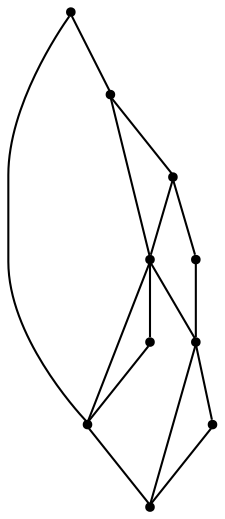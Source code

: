 graph {
  node [shape=point,comment="{\"directed\":false,\"doi\":\"10.1007/11618058_38\",\"figure\":\"1 (5)\"}"]

  v0 [pos="996.4978674600292,809.016621907552"]
  v1 [pos="996.4978674600292,1004.0166982014974"]
  v2 [pos="758.7661541606103,809.016621907552"]
  v3 [pos="996.4978674600292,1093.5791778564453"]
  v4 [pos="931.1106944949128,1121.8291727701821"]
  v5 [pos="925.2346021075581,1034.8291524251304"]
  v6 [pos="901.6052143895349,965.9541575113932"]
  v7 [pos="808.087808866279,1073.204116821289"]
  v8 [pos="852.2210188045058,911.7042032877605"]
  v9 [pos="791.0846543422964,981.8291473388672"]

  v0 -- v1 [id="-1",pos="996.4978674600292,809.016621907552 996.4978674600292,1004.0166982014974 996.4978674600292,1004.0166982014974 996.4978674600292,1004.0166982014974"]
  v2 -- v9 [id="-2",pos="758.7661541606103,809.016621907552 791.0846543422964,981.8291473388672 791.0846543422964,981.8291473388672 791.0846543422964,981.8291473388672"]
  v9 -- v7 [id="-3",pos="791.0846543422964,981.8291473388672 808.087808866279,1073.204116821289 808.087808866279,1073.204116821289 808.087808866279,1073.204116821289"]
  v2 -- v8 [id="-4",pos="758.7661541606103,809.016621907552 852.2210188045058,911.7042032877605 852.2210188045058,911.7042032877605 852.2210188045058,911.7042032877605"]
  v8 -- v6 [id="-5",pos="852.2210188045058,911.7042032877605 901.6052143895349,965.9541575113932 901.6052143895349,965.9541575113932 901.6052143895349,965.9541575113932"]
  v9 -- v1 [id="-8",pos="791.0846543422964,981.8291473388672 996.4978674600292,1004.0166982014974 996.4978674600292,1004.0166982014974 996.4978674600292,1004.0166982014974"]
  v9 -- v5 [id="-9",pos="791.0846543422964,981.8291473388672 925.2346021075581,1034.8291524251304 925.2346021075581,1034.8291524251304 925.2346021075581,1034.8291524251304"]
  v7 -- v3 [id="-13",pos="808.087808866279,1073.204116821289 996.4978674600292,1093.5791778564453 996.4978674600292,1093.5791778564453 996.4978674600292,1093.5791778564453"]
  v7 -- v4 [id="-14",pos="808.087808866279,1073.204116821289 931.1106944949128,1121.8291727701821 931.1106944949128,1121.8291727701821 931.1106944949128,1121.8291727701821"]
  v0 -- v2 [id="-15",pos="996.4978674600292,809.016621907552 758.7661541606103,809.016621907552 758.7661541606103,809.016621907552 758.7661541606103,809.016621907552"]
  v8 -- v9 [id="-16",pos="852.2210188045058,911.7042032877605 791.0846543422964,981.8291473388672 791.0846543422964,981.8291473388672 791.0846543422964,981.8291473388672"]
  v1 -- v3 [id="-19",pos="996.4978674600292,1004.0166982014974 996.4978674600292,1093.5791778564453 996.4978674600292,1093.5791778564453 996.4978674600292,1093.5791778564453"]
  v6 -- v7 [id="-21",pos="901.6052143895349,965.9541575113932 808.087808866279,1073.204116821289 808.087808866279,1073.204116821289 808.087808866279,1073.204116821289"]
  v5 -- v1 [id="-24",pos="925.2346021075581,1034.8291524251304 996.4978674600292,1004.0166982014974 996.4978674600292,1004.0166982014974 996.4978674600292,1004.0166982014974"]
  v4 -- v3 [id="-26",pos="931.1106944949128,1121.8291727701821 996.4978674600292,1093.5791778564453 996.4978674600292,1093.5791778564453 996.4978674600292,1093.5791778564453"]
}